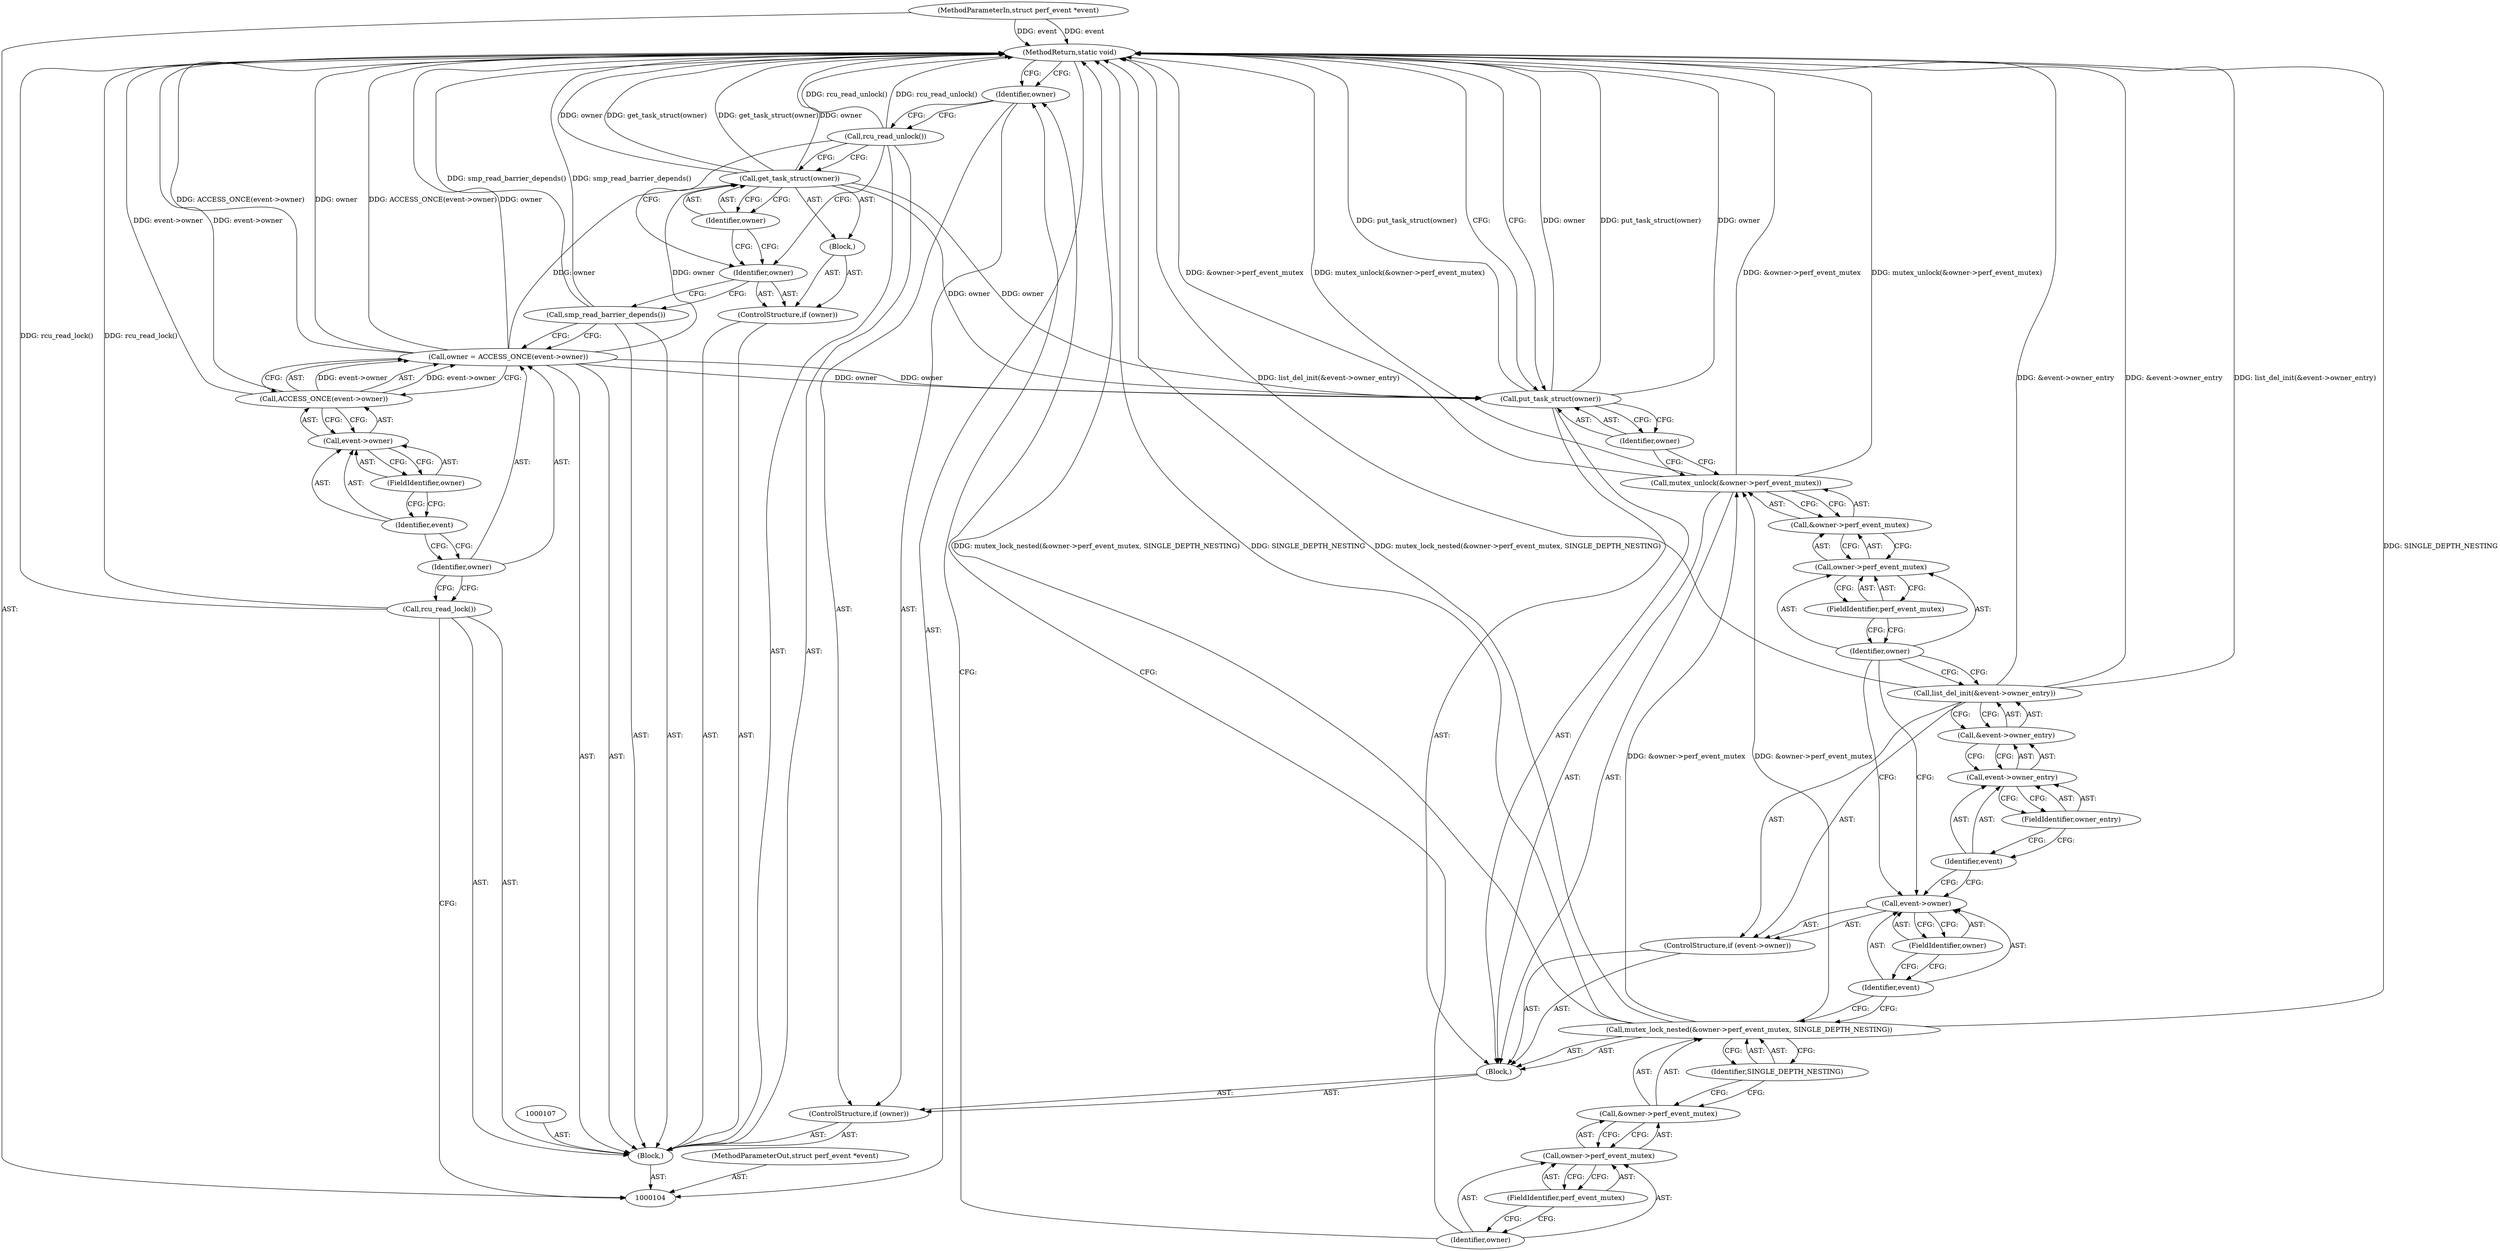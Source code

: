 digraph "0_linux_f63a8daa5812afef4f06c962351687e1ff9ccb2b_12" {
"1000147" [label="(MethodReturn,static void)"];
"1000105" [label="(MethodParameterIn,struct perf_event *event)"];
"1000202" [label="(MethodParameterOut,struct perf_event *event)"];
"1000115" [label="(Call,smp_read_barrier_depends())"];
"1000116" [label="(ControlStructure,if (owner))"];
"1000118" [label="(Block,)"];
"1000117" [label="(Identifier,owner)"];
"1000106" [label="(Block,)"];
"1000120" [label="(Identifier,owner)"];
"1000119" [label="(Call,get_task_struct(owner))"];
"1000121" [label="(Call,rcu_read_unlock())"];
"1000124" [label="(Block,)"];
"1000122" [label="(ControlStructure,if (owner))"];
"1000123" [label="(Identifier,owner)"];
"1000125" [label="(Call,mutex_lock_nested(&owner->perf_event_mutex, SINGLE_DEPTH_NESTING))"];
"1000126" [label="(Call,&owner->perf_event_mutex)"];
"1000127" [label="(Call,owner->perf_event_mutex)"];
"1000128" [label="(Identifier,owner)"];
"1000129" [label="(FieldIdentifier,perf_event_mutex)"];
"1000130" [label="(Identifier,SINGLE_DEPTH_NESTING)"];
"1000134" [label="(FieldIdentifier,owner)"];
"1000131" [label="(ControlStructure,if (event->owner))"];
"1000132" [label="(Call,event->owner)"];
"1000133" [label="(Identifier,event)"];
"1000136" [label="(Call,&event->owner_entry)"];
"1000137" [label="(Call,event->owner_entry)"];
"1000138" [label="(Identifier,event)"];
"1000139" [label="(FieldIdentifier,owner_entry)"];
"1000135" [label="(Call,list_del_init(&event->owner_entry))"];
"1000141" [label="(Call,&owner->perf_event_mutex)"];
"1000142" [label="(Call,owner->perf_event_mutex)"];
"1000143" [label="(Identifier,owner)"];
"1000140" [label="(Call,mutex_unlock(&owner->perf_event_mutex))"];
"1000144" [label="(FieldIdentifier,perf_event_mutex)"];
"1000146" [label="(Identifier,owner)"];
"1000145" [label="(Call,put_task_struct(owner))"];
"1000108" [label="(Call,rcu_read_lock())"];
"1000109" [label="(Call,owner = ACCESS_ONCE(event->owner))"];
"1000110" [label="(Identifier,owner)"];
"1000112" [label="(Call,event->owner)"];
"1000113" [label="(Identifier,event)"];
"1000114" [label="(FieldIdentifier,owner)"];
"1000111" [label="(Call,ACCESS_ONCE(event->owner))"];
"1000147" -> "1000104"  [label="AST: "];
"1000147" -> "1000145"  [label="CFG: "];
"1000147" -> "1000123"  [label="CFG: "];
"1000125" -> "1000147"  [label="DDG: SINGLE_DEPTH_NESTING"];
"1000125" -> "1000147"  [label="DDG: mutex_lock_nested(&owner->perf_event_mutex, SINGLE_DEPTH_NESTING)"];
"1000108" -> "1000147"  [label="DDG: rcu_read_lock()"];
"1000105" -> "1000147"  [label="DDG: event"];
"1000140" -> "1000147"  [label="DDG: &owner->perf_event_mutex"];
"1000140" -> "1000147"  [label="DDG: mutex_unlock(&owner->perf_event_mutex)"];
"1000111" -> "1000147"  [label="DDG: event->owner"];
"1000119" -> "1000147"  [label="DDG: get_task_struct(owner)"];
"1000119" -> "1000147"  [label="DDG: owner"];
"1000145" -> "1000147"  [label="DDG: owner"];
"1000145" -> "1000147"  [label="DDG: put_task_struct(owner)"];
"1000109" -> "1000147"  [label="DDG: ACCESS_ONCE(event->owner)"];
"1000109" -> "1000147"  [label="DDG: owner"];
"1000115" -> "1000147"  [label="DDG: smp_read_barrier_depends()"];
"1000121" -> "1000147"  [label="DDG: rcu_read_unlock()"];
"1000135" -> "1000147"  [label="DDG: list_del_init(&event->owner_entry)"];
"1000135" -> "1000147"  [label="DDG: &event->owner_entry"];
"1000105" -> "1000104"  [label="AST: "];
"1000105" -> "1000147"  [label="DDG: event"];
"1000202" -> "1000104"  [label="AST: "];
"1000115" -> "1000106"  [label="AST: "];
"1000115" -> "1000109"  [label="CFG: "];
"1000117" -> "1000115"  [label="CFG: "];
"1000115" -> "1000147"  [label="DDG: smp_read_barrier_depends()"];
"1000116" -> "1000106"  [label="AST: "];
"1000117" -> "1000116"  [label="AST: "];
"1000118" -> "1000116"  [label="AST: "];
"1000118" -> "1000116"  [label="AST: "];
"1000119" -> "1000118"  [label="AST: "];
"1000117" -> "1000116"  [label="AST: "];
"1000117" -> "1000115"  [label="CFG: "];
"1000120" -> "1000117"  [label="CFG: "];
"1000121" -> "1000117"  [label="CFG: "];
"1000106" -> "1000104"  [label="AST: "];
"1000107" -> "1000106"  [label="AST: "];
"1000108" -> "1000106"  [label="AST: "];
"1000109" -> "1000106"  [label="AST: "];
"1000115" -> "1000106"  [label="AST: "];
"1000116" -> "1000106"  [label="AST: "];
"1000121" -> "1000106"  [label="AST: "];
"1000122" -> "1000106"  [label="AST: "];
"1000120" -> "1000119"  [label="AST: "];
"1000120" -> "1000117"  [label="CFG: "];
"1000119" -> "1000120"  [label="CFG: "];
"1000119" -> "1000118"  [label="AST: "];
"1000119" -> "1000120"  [label="CFG: "];
"1000120" -> "1000119"  [label="AST: "];
"1000121" -> "1000119"  [label="CFG: "];
"1000119" -> "1000147"  [label="DDG: get_task_struct(owner)"];
"1000119" -> "1000147"  [label="DDG: owner"];
"1000109" -> "1000119"  [label="DDG: owner"];
"1000119" -> "1000145"  [label="DDG: owner"];
"1000121" -> "1000106"  [label="AST: "];
"1000121" -> "1000119"  [label="CFG: "];
"1000121" -> "1000117"  [label="CFG: "];
"1000123" -> "1000121"  [label="CFG: "];
"1000121" -> "1000147"  [label="DDG: rcu_read_unlock()"];
"1000124" -> "1000122"  [label="AST: "];
"1000125" -> "1000124"  [label="AST: "];
"1000131" -> "1000124"  [label="AST: "];
"1000140" -> "1000124"  [label="AST: "];
"1000145" -> "1000124"  [label="AST: "];
"1000122" -> "1000106"  [label="AST: "];
"1000123" -> "1000122"  [label="AST: "];
"1000124" -> "1000122"  [label="AST: "];
"1000123" -> "1000122"  [label="AST: "];
"1000123" -> "1000121"  [label="CFG: "];
"1000128" -> "1000123"  [label="CFG: "];
"1000147" -> "1000123"  [label="CFG: "];
"1000125" -> "1000124"  [label="AST: "];
"1000125" -> "1000130"  [label="CFG: "];
"1000126" -> "1000125"  [label="AST: "];
"1000130" -> "1000125"  [label="AST: "];
"1000133" -> "1000125"  [label="CFG: "];
"1000125" -> "1000147"  [label="DDG: SINGLE_DEPTH_NESTING"];
"1000125" -> "1000147"  [label="DDG: mutex_lock_nested(&owner->perf_event_mutex, SINGLE_DEPTH_NESTING)"];
"1000125" -> "1000140"  [label="DDG: &owner->perf_event_mutex"];
"1000126" -> "1000125"  [label="AST: "];
"1000126" -> "1000127"  [label="CFG: "];
"1000127" -> "1000126"  [label="AST: "];
"1000130" -> "1000126"  [label="CFG: "];
"1000127" -> "1000126"  [label="AST: "];
"1000127" -> "1000129"  [label="CFG: "];
"1000128" -> "1000127"  [label="AST: "];
"1000129" -> "1000127"  [label="AST: "];
"1000126" -> "1000127"  [label="CFG: "];
"1000128" -> "1000127"  [label="AST: "];
"1000128" -> "1000123"  [label="CFG: "];
"1000129" -> "1000128"  [label="CFG: "];
"1000129" -> "1000127"  [label="AST: "];
"1000129" -> "1000128"  [label="CFG: "];
"1000127" -> "1000129"  [label="CFG: "];
"1000130" -> "1000125"  [label="AST: "];
"1000130" -> "1000126"  [label="CFG: "];
"1000125" -> "1000130"  [label="CFG: "];
"1000134" -> "1000132"  [label="AST: "];
"1000134" -> "1000133"  [label="CFG: "];
"1000132" -> "1000134"  [label="CFG: "];
"1000131" -> "1000124"  [label="AST: "];
"1000132" -> "1000131"  [label="AST: "];
"1000135" -> "1000131"  [label="AST: "];
"1000132" -> "1000131"  [label="AST: "];
"1000132" -> "1000134"  [label="CFG: "];
"1000133" -> "1000132"  [label="AST: "];
"1000134" -> "1000132"  [label="AST: "];
"1000138" -> "1000132"  [label="CFG: "];
"1000143" -> "1000132"  [label="CFG: "];
"1000133" -> "1000132"  [label="AST: "];
"1000133" -> "1000125"  [label="CFG: "];
"1000134" -> "1000133"  [label="CFG: "];
"1000136" -> "1000135"  [label="AST: "];
"1000136" -> "1000137"  [label="CFG: "];
"1000137" -> "1000136"  [label="AST: "];
"1000135" -> "1000136"  [label="CFG: "];
"1000137" -> "1000136"  [label="AST: "];
"1000137" -> "1000139"  [label="CFG: "];
"1000138" -> "1000137"  [label="AST: "];
"1000139" -> "1000137"  [label="AST: "];
"1000136" -> "1000137"  [label="CFG: "];
"1000138" -> "1000137"  [label="AST: "];
"1000138" -> "1000132"  [label="CFG: "];
"1000139" -> "1000138"  [label="CFG: "];
"1000139" -> "1000137"  [label="AST: "];
"1000139" -> "1000138"  [label="CFG: "];
"1000137" -> "1000139"  [label="CFG: "];
"1000135" -> "1000131"  [label="AST: "];
"1000135" -> "1000136"  [label="CFG: "];
"1000136" -> "1000135"  [label="AST: "];
"1000143" -> "1000135"  [label="CFG: "];
"1000135" -> "1000147"  [label="DDG: list_del_init(&event->owner_entry)"];
"1000135" -> "1000147"  [label="DDG: &event->owner_entry"];
"1000141" -> "1000140"  [label="AST: "];
"1000141" -> "1000142"  [label="CFG: "];
"1000142" -> "1000141"  [label="AST: "];
"1000140" -> "1000141"  [label="CFG: "];
"1000142" -> "1000141"  [label="AST: "];
"1000142" -> "1000144"  [label="CFG: "];
"1000143" -> "1000142"  [label="AST: "];
"1000144" -> "1000142"  [label="AST: "];
"1000141" -> "1000142"  [label="CFG: "];
"1000143" -> "1000142"  [label="AST: "];
"1000143" -> "1000135"  [label="CFG: "];
"1000143" -> "1000132"  [label="CFG: "];
"1000144" -> "1000143"  [label="CFG: "];
"1000140" -> "1000124"  [label="AST: "];
"1000140" -> "1000141"  [label="CFG: "];
"1000141" -> "1000140"  [label="AST: "];
"1000146" -> "1000140"  [label="CFG: "];
"1000140" -> "1000147"  [label="DDG: &owner->perf_event_mutex"];
"1000140" -> "1000147"  [label="DDG: mutex_unlock(&owner->perf_event_mutex)"];
"1000125" -> "1000140"  [label="DDG: &owner->perf_event_mutex"];
"1000144" -> "1000142"  [label="AST: "];
"1000144" -> "1000143"  [label="CFG: "];
"1000142" -> "1000144"  [label="CFG: "];
"1000146" -> "1000145"  [label="AST: "];
"1000146" -> "1000140"  [label="CFG: "];
"1000145" -> "1000146"  [label="CFG: "];
"1000145" -> "1000124"  [label="AST: "];
"1000145" -> "1000146"  [label="CFG: "];
"1000146" -> "1000145"  [label="AST: "];
"1000147" -> "1000145"  [label="CFG: "];
"1000145" -> "1000147"  [label="DDG: owner"];
"1000145" -> "1000147"  [label="DDG: put_task_struct(owner)"];
"1000109" -> "1000145"  [label="DDG: owner"];
"1000119" -> "1000145"  [label="DDG: owner"];
"1000108" -> "1000106"  [label="AST: "];
"1000108" -> "1000104"  [label="CFG: "];
"1000110" -> "1000108"  [label="CFG: "];
"1000108" -> "1000147"  [label="DDG: rcu_read_lock()"];
"1000109" -> "1000106"  [label="AST: "];
"1000109" -> "1000111"  [label="CFG: "];
"1000110" -> "1000109"  [label="AST: "];
"1000111" -> "1000109"  [label="AST: "];
"1000115" -> "1000109"  [label="CFG: "];
"1000109" -> "1000147"  [label="DDG: ACCESS_ONCE(event->owner)"];
"1000109" -> "1000147"  [label="DDG: owner"];
"1000111" -> "1000109"  [label="DDG: event->owner"];
"1000109" -> "1000119"  [label="DDG: owner"];
"1000109" -> "1000145"  [label="DDG: owner"];
"1000110" -> "1000109"  [label="AST: "];
"1000110" -> "1000108"  [label="CFG: "];
"1000113" -> "1000110"  [label="CFG: "];
"1000112" -> "1000111"  [label="AST: "];
"1000112" -> "1000114"  [label="CFG: "];
"1000113" -> "1000112"  [label="AST: "];
"1000114" -> "1000112"  [label="AST: "];
"1000111" -> "1000112"  [label="CFG: "];
"1000113" -> "1000112"  [label="AST: "];
"1000113" -> "1000110"  [label="CFG: "];
"1000114" -> "1000113"  [label="CFG: "];
"1000114" -> "1000112"  [label="AST: "];
"1000114" -> "1000113"  [label="CFG: "];
"1000112" -> "1000114"  [label="CFG: "];
"1000111" -> "1000109"  [label="AST: "];
"1000111" -> "1000112"  [label="CFG: "];
"1000112" -> "1000111"  [label="AST: "];
"1000109" -> "1000111"  [label="CFG: "];
"1000111" -> "1000147"  [label="DDG: event->owner"];
"1000111" -> "1000109"  [label="DDG: event->owner"];
}
